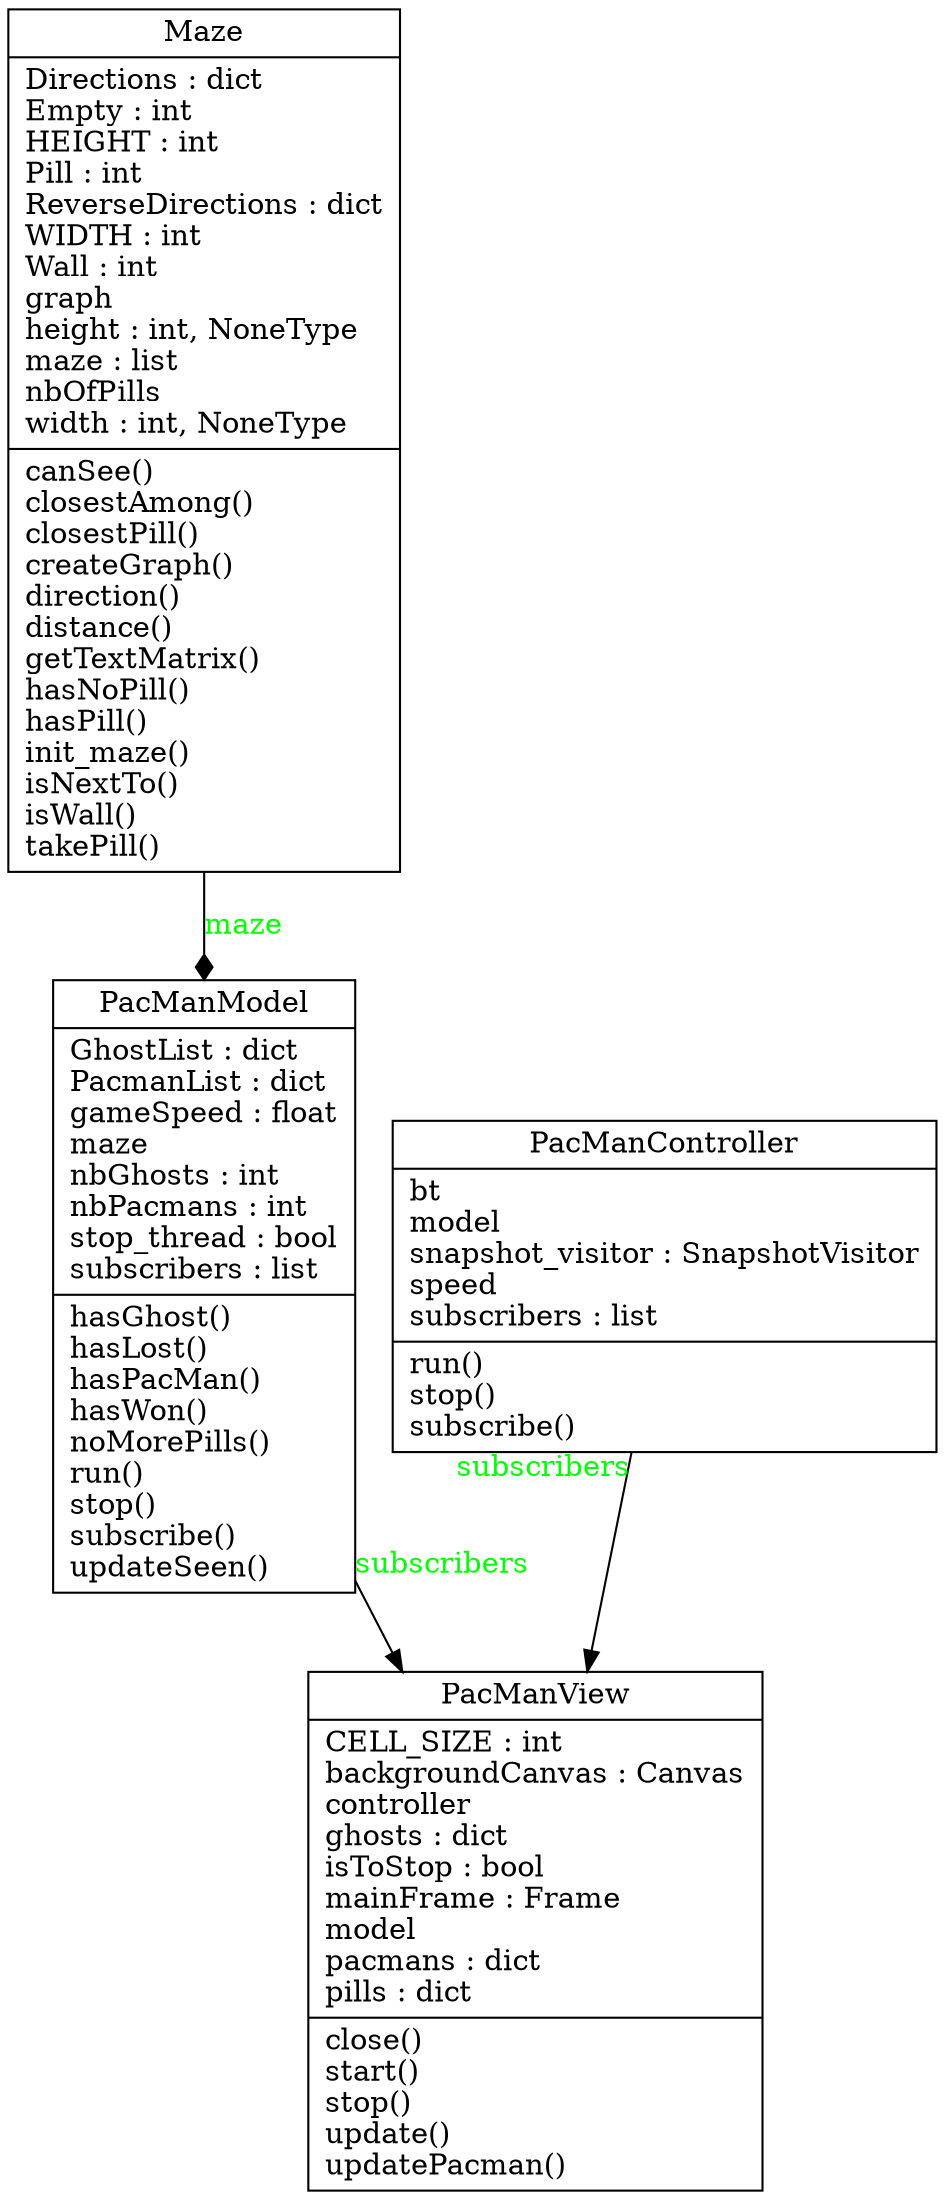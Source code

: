 digraph "m_v_c" {
"0" [label="{Maze|Directions : dict\lEmpty : int\lHEIGHT : int\lPill : int\lReverseDirections : dict\lWIDTH : int\lWall : int\lgraph\lheight : int, NoneType\lmaze : list\lnbOfPills\lwidth : int, NoneType\l|canSee()\lclosestAmong()\lclosestPill()\lcreateGraph()\ldirection()\ldistance()\lgetTextMatrix()\lhasNoPill()\lhasPill()\linit_maze()\lisNextTo()\lisWall()\ltakePill()\l}", shape="record"];
"1" [label="{PacManModel|GhostList : dict\lPacmanList : dict\lgameSpeed : float\lmaze\lnbGhosts : int\lnbPacmans : int\lstop_thread : bool\lsubscribers : list\l|hasGhost()\lhasLost()\lhasPacMan()\lhasWon()\lnoMorePills()\lrun()\lstop()\lsubscribe()\lupdateSeen()\l}", shape="record"];
"3" [label="{PacManController|bt\lmodel\lsnapshot_visitor : SnapshotVisitor\lspeed\lsubscribers : list\l|run()\lstop()\lsubscribe()\l}", shape="record"];

"4" [label="{PacManView|CELL_SIZE : int\lbackgroundCanvas : Canvas\lcontroller\lghosts : dict\lisToStop : bool\lmainFrame : Frame\lmodel\lpacmans : dict\lpills : dict\l|close()\lstart()\lstop()\lupdate()\lupdatePacman()\l}", shape="record"];




"0" -> "1" [arrowhead="diamond", arrowtail="none", fontcolor="green", label="maze", style="solid"];
"1" -> "4" [arrowhead="", arrowtail="none", fontcolor="green", taillabel="subscribers", style="solid"];
"3" -> "4" [arrowhead="", arrowtail="none", fontcolor="green", taillabel="subscribers", style="solid"];

}
